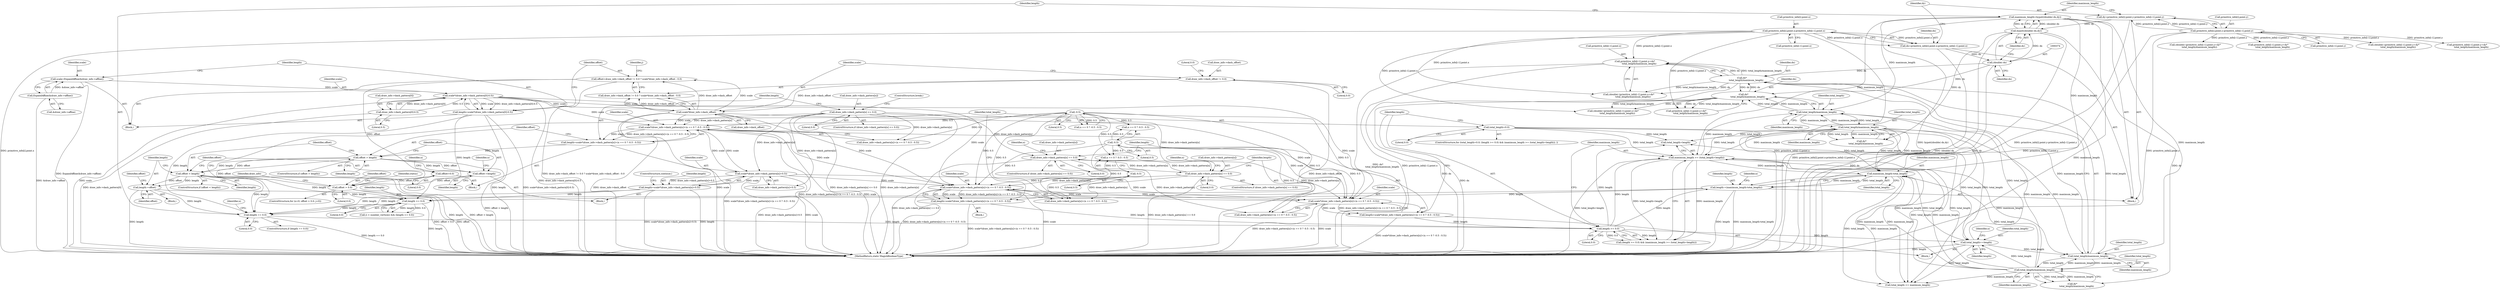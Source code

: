 digraph "0_ImageMagick_726812fa2fa7ce16bcf58f6e115f65427a1c0950_0@pointer" {
"1000453" [label="(Call,primitive_info[i-1].point.x+dx*\n            total_length/maximum_length)"];
"1000334" [label="(Call,primitive_info[i].point.x-primitive_info[i-1].point.x)"];
"1000463" [label="(Call,dx*\n            total_length/maximum_length)"];
"1000373" [label="(Call,(double) dx)"];
"1000332" [label="(Call,dx=primitive_info[i].point.x-primitive_info[i-1].point.x)"];
"1000538" [label="(Call,dx*\n            total_length/maximum_length)"];
"1000540" [label="(Call,total_length/maximum_length)"];
"1000426" [label="(Call,total_length+=length)"];
"1000417" [label="(Call,length >= 0.0)"];
"1000378" [label="(Call,length == 0.0)"];
"1000297" [label="(Call,length-=offset)"];
"1000293" [label="(Call,offset < length)"];
"1000271" [label="(Call,offset > length)"];
"1000237" [label="(Call,offset > 0.0)"];
"1000216" [label="(Call,offset=draw_info->dash_offset != 0.0 ? scale*draw_info->dash_offset : 0.0)"];
"1000224" [label="(Call,scale*draw_info->dash_offset)"];
"1000207" [label="(Call,scale*(draw_info->dash_pattern[0]-0.5))"];
"1000198" [label="(Call,scale=ExpandAffine(&draw_info->affine))"];
"1000200" [label="(Call,ExpandAffine(&draw_info->affine))"];
"1000209" [label="(Call,draw_info->dash_pattern[0]-0.5)"];
"1000219" [label="(Call,draw_info->dash_offset != 0.0)"];
"1000304" [label="(Call,offset=0.0)"];
"1000275" [label="(Call,offset-=length)"];
"1000253" [label="(Call,length=scale*(draw_info->dash_pattern[n]+(n == 0 ? -0.5 : 0.5)))"];
"1000255" [label="(Call,scale*(draw_info->dash_pattern[n]+(n == 0 ? -0.5 : 0.5)))"];
"1000282" [label="(Call,scale*(draw_info->dash_pattern[n]+0.5))"];
"1000245" [label="(Call,draw_info->dash_pattern[n] <= 0.0)"];
"1000267" [label="(Call,-0.5)"];
"1000280" [label="(Call,length=scale*(draw_info->dash_pattern[n]+0.5))"];
"1000326" [label="(Call,length >= 0.0)"];
"1000630" [label="(Call,length-=(maximum_length-total_length))"];
"1000632" [label="(Call,maximum_length-total_length)"];
"1000565" [label="(Call,total_length/maximum_length)"];
"1000420" [label="(Call,maximum_length >= (total_length+length))"];
"1000490" [label="(Call,total_length/maximum_length)"];
"1000465" [label="(Call,total_length/maximum_length)"];
"1000370" [label="(Call,maximum_length=hypot((double) dx,dy))"];
"1000372" [label="(Call,hypot((double) dx,dy))"];
"1000351" [label="(Call,dy=primitive_info[i].point.y-primitive_info[i-1].point.y)"];
"1000353" [label="(Call,primitive_info[i].point.y-primitive_info[i-1].point.y)"];
"1000413" [label="(Call,total_length=0.0)"];
"1000205" [label="(Call,length=scale*(draw_info->dash_pattern[0]-0.5))"];
"1000395" [label="(Call,length=scale*(draw_info->dash_pattern[n]+(n == 0 ? -0.5 : 0.5)))"];
"1000397" [label="(Call,scale*(draw_info->dash_pattern[n]+(n == 0 ? -0.5 : 0.5)))"];
"1000615" [label="(Call,scale*(draw_info->dash_pattern[n]+(n == 0 ? -0.5 : 0.5)))"];
"1000603" [label="(Call,draw_info->dash_pattern[n] == 0.0)"];
"1000385" [label="(Call,draw_info->dash_pattern[n] == 0.0)"];
"1000627" [label="(Call,-0.5)"];
"1000409" [label="(Call,-0.5)"];
"1000613" [label="(Call,length=scale*(draw_info->dash_pattern[n]+(n == 0 ? -0.5 : 0.5)))"];
"1000224" [label="(Call,scale*draw_info->dash_offset)"];
"1000283" [label="(Identifier,scale)"];
"1000465" [label="(Call,total_length/maximum_length)"];
"1000660" [label="(Call,total_length <= maximum_length)"];
"1000385" [label="(Call,draw_info->dash_pattern[n] == 0.0)"];
"1000226" [label="(Call,draw_info->dash_offset)"];
"1000275" [label="(Call,offset-=length)"];
"1000491" [label="(Identifier,total_length)"];
"1000279" [label="(Identifier,n)"];
"1000277" [label="(Identifier,length)"];
"1000420" [label="(Call,maximum_length >= (total_length+length))"];
"1000463" [label="(Call,dx*\n            total_length/maximum_length)"];
"1000252" [label="(ControlStructure,break;)"];
"1000416" [label="(Call,(length >= 0.0) && (maximum_length >= (total_length+length)))"];
"1000623" [label="(Call,n == 0 ? -0.5 : 0.5)"];
"1000492" [label="(Identifier,maximum_length)"];
"1000399" [label="(Call,draw_info->dash_pattern[n]+(n == 0 ? -0.5 : 0.5))"];
"1000386" [label="(Call,draw_info->dash_pattern[n])"];
"1000257" [label="(Call,draw_info->dash_pattern[n]+(n == 0 ? -0.5 : 0.5))"];
"1000335" [label="(Call,primitive_info[i].point.x)"];
"1000567" [label="(Identifier,maximum_length)"];
"1000630" [label="(Call,length-=(maximum_length-total_length))"];
"1000604" [label="(Call,draw_info->dash_pattern[n])"];
"1000417" [label="(Call,length >= 0.0)"];
"1000272" [label="(Identifier,offset)"];
"1000609" [label="(Literal,0.0)"];
"1000615" [label="(Call,scale*(draw_info->dash_pattern[n]+(n == 0 ? -0.5 : 0.5)))"];
"1000201" [label="(Call,&draw_info->affine)"];
"1000428" [label="(Identifier,length)"];
"1000375" [label="(Identifier,dx)"];
"1000233" [label="(ControlStructure,for (n=0; offset > 0.0; j=0))"];
"1000301" [label="(Identifier,offset)"];
"1000405" [label="(Call,n == 0 ? -0.5 : 0.5)"];
"1000432" [label="(Identifier,n)"];
"1000332" [label="(Call,dx=primitive_info[i].point.x-primitive_info[i-1].point.x)"];
"1000553" [label="(Call,primitive_info[i-1].point.y+dy*\n            total_length/maximum_length)"];
"1000371" [label="(Identifier,maximum_length)"];
"1000298" [label="(Identifier,length)"];
"1000297" [label="(Call,length-=offset)"];
"1000268" [label="(Literal,0.5)"];
"1000225" [label="(Identifier,scale)"];
"1000308" [label="(Identifier,n)"];
"1000426" [label="(Call,total_length+=length)"];
"1000246" [label="(Call,draw_info->dash_pattern[n])"];
"1000322" [label="(Call,(i < number_vertices) && (length >= 0.0))"];
"1000270" [label="(ControlStructure,if (offset > length))"];
"1000628" [label="(Literal,0.5)"];
"1000199" [label="(Identifier,scale)"];
"1000209" [label="(Call,draw_info->dash_pattern[0]-0.5)"];
"1000361" [label="(Call,primitive_info[i-1].point.y)"];
"1000526" [label="(Call,(double) (primitive_info[i-1].point.x+dx*\n            total_length/maximum_length))"];
"1000299" [label="(Identifier,offset)"];
"1000541" [label="(Identifier,total_length)"];
"1000542" [label="(Identifier,maximum_length)"];
"1000253" [label="(Call,length=scale*(draw_info->dash_pattern[n]+(n == 0 ? -0.5 : 0.5)))"];
"1000565" [label="(Call,total_length/maximum_length)"];
"1000632" [label="(Call,maximum_length-total_length)"];
"1000381" [label="(Block,)"];
"1000333" [label="(Identifier,dx)"];
"1000198" [label="(Call,scale=ExpandAffine(&draw_info->affine))"];
"1000105" [label="(Block,)"];
"1000418" [label="(Identifier,length)"];
"1000217" [label="(Identifier,offset)"];
"1000327" [label="(Identifier,length)"];
"1000415" [label="(Literal,0.0)"];
"1000419" [label="(Literal,0.0)"];
"1000410" [label="(Literal,0.5)"];
"1000229" [label="(Literal,0.0)"];
"1000376" [label="(Identifier,dy)"];
"1000384" [label="(ControlStructure,if (draw_info->dash_pattern[n] == 0.0))"];
"1000306" [label="(Literal,0.0)"];
"1000352" [label="(Identifier,dy)"];
"1000326" [label="(Call,length >= 0.0)"];
"1000245" [label="(Call,draw_info->dash_pattern[n] <= 0.0)"];
"1000282" [label="(Call,scale*(draw_info->dash_pattern[n]+0.5))"];
"1000284" [label="(Call,draw_info->dash_pattern[n]+0.5)"];
"1000412" [label="(ControlStructure,for (total_length=0.0; (length >= 0.0) && (maximum_length >= (total_length+length)); ))"];
"1000396" [label="(Identifier,length)"];
"1000334" [label="(Call,primitive_info[i].point.x-primitive_info[i-1].point.x)"];
"1000305" [label="(Identifier,offset)"];
"1000216" [label="(Call,offset=draw_info->dash_offset != 0.0 ? scale*draw_info->dash_offset : 0.0)"];
"1000427" [label="(Identifier,total_length)"];
"1000393" [label="(Identifier,n)"];
"1000634" [label="(Identifier,total_length)"];
"1000451" [label="(Call,(double) (primitive_info[i-1].point.x+dx*\n            total_length/maximum_length))"];
"1000540" [label="(Call,total_length/maximum_length)"];
"1000379" [label="(Identifier,length)"];
"1000263" [label="(Call,n == 0 ? -0.5 : 0.5)"];
"1000761" [label="(MethodReturn,static MagickBooleanType)"];
"1000267" [label="(Call,-0.5)"];
"1000613" [label="(Call,length=scale*(draw_info->dash_pattern[n]+(n == 0 ? -0.5 : 0.5)))"];
"1000409" [label="(Call,-0.5)"];
"1000254" [label="(Identifier,length)"];
"1000488" [label="(Call,dy*\n            total_length/maximum_length)"];
"1000476" [label="(Call,(double) (primitive_info[i-1].point.y+dy*\n            total_length/maximum_length))"];
"1000291" [label="(ControlStructure,continue;)"];
"1000200" [label="(Call,ExpandAffine(&draw_info->affine))"];
"1000627" [label="(Call,-0.5)"];
"1000383" [label="(Identifier,n)"];
"1000342" [label="(Call,primitive_info[i-1].point.x)"];
"1000380" [label="(Literal,0.0)"];
"1000638" [label="(Identifier,n)"];
"1000292" [label="(ControlStructure,if (offset < length))"];
"1000377" [label="(ControlStructure,if (length == 0.0))"];
"1000248" [label="(Identifier,draw_info)"];
"1000244" [label="(ControlStructure,if (draw_info->dash_pattern[n] <= 0.0))"];
"1000478" [label="(Call,primitive_info[i-1].point.y+dy*\n            total_length/maximum_length)"];
"1000614" [label="(Identifier,length)"];
"1000351" [label="(Call,dy=primitive_info[i].point.y-primitive_info[i-1].point.y)"];
"1000490" [label="(Call,total_length/maximum_length)"];
"1000271" [label="(Call,offset > length)"];
"1000238" [label="(Identifier,offset)"];
"1000538" [label="(Call,dx*\n            total_length/maximum_length)"];
"1000539" [label="(Identifier,dx)"];
"1000293" [label="(Call,offset < length)"];
"1000223" [label="(Literal,0.0)"];
"1000304" [label="(Call,offset=0.0)"];
"1000633" [label="(Identifier,maximum_length)"];
"1000617" [label="(Call,draw_info->dash_pattern[n]+(n == 0 ? -0.5 : 0.5))"];
"1000467" [label="(Identifier,maximum_length)"];
"1000563" [label="(Call,dy*\n            total_length/maximum_length)"];
"1000602" [label="(ControlStructure,if (draw_info->dash_pattern[n] == 0.0))"];
"1000276" [label="(Identifier,offset)"];
"1000207" [label="(Call,scale*(draw_info->dash_pattern[0]-0.5))"];
"1000391" [label="(Literal,0.0)"];
"1000414" [label="(Identifier,total_length)"];
"1000603" [label="(Call,draw_info->dash_pattern[n] == 0.0)"];
"1000255" [label="(Call,scale*(draw_info->dash_pattern[n]+(n == 0 ? -0.5 : 0.5)))"];
"1000294" [label="(Identifier,offset)"];
"1000464" [label="(Identifier,dx)"];
"1000378" [label="(Call,length == 0.0)"];
"1000239" [label="(Literal,0.0)"];
"1000280" [label="(Call,length=scale*(draw_info->dash_pattern[n]+0.5))"];
"1000372" [label="(Call,hypot((double) dx,dy))"];
"1000220" [label="(Call,draw_info->dash_offset)"];
"1000454" [label="(Call,primitive_info[i-1].point.x)"];
"1000218" [label="(Call,draw_info->dash_offset != 0.0 ? scale*draw_info->dash_offset : 0.0)"];
"1000210" [label="(Call,draw_info->dash_pattern[0])"];
"1000295" [label="(Identifier,length)"];
"1000296" [label="(Block,)"];
"1000354" [label="(Call,primitive_info[i].point.y)"];
"1000251" [label="(Literal,0.0)"];
"1000453" [label="(Call,primitive_info[i-1].point.x+dx*\n            total_length/maximum_length)"];
"1000219" [label="(Call,draw_info->dash_offset != 0.0)"];
"1000256" [label="(Identifier,scale)"];
"1000395" [label="(Call,length=scale*(draw_info->dash_pattern[n]+(n == 0 ? -0.5 : 0.5)))"];
"1000397" [label="(Call,scale*(draw_info->dash_pattern[n]+(n == 0 ? -0.5 : 0.5)))"];
"1000281" [label="(Identifier,length)"];
"1000205" [label="(Call,length=scale*(draw_info->dash_pattern[0]-0.5))"];
"1000566" [label="(Identifier,total_length)"];
"1000328" [label="(Literal,0.0)"];
"1000466" [label="(Identifier,total_length)"];
"1000611" [label="(Identifier,n)"];
"1000370" [label="(Call,maximum_length=hypot((double) dx,dy))"];
"1000413" [label="(Call,total_length=0.0)"];
"1000273" [label="(Identifier,length)"];
"1000528" [label="(Call,primitive_info[i-1].point.x+dx*\n            total_length/maximum_length)"];
"1000616" [label="(Identifier,scale)"];
"1000425" [label="(Block,)"];
"1000231" [label="(Identifier,j)"];
"1000373" [label="(Call,(double) dx)"];
"1000215" [label="(Literal,0.5)"];
"1000237" [label="(Call,offset > 0.0)"];
"1000206" [label="(Identifier,length)"];
"1000331" [label="(Block,)"];
"1000551" [label="(Call,(double) (primitive_info[i-1].point.y+dy*\n            total_length/maximum_length))"];
"1000243" [label="(Block,)"];
"1000631" [label="(Identifier,length)"];
"1000421" [label="(Identifier,maximum_length)"];
"1000398" [label="(Identifier,scale)"];
"1000422" [label="(Call,total_length+length)"];
"1000208" [label="(Identifier,scale)"];
"1000353" [label="(Call,primitive_info[i].point.y-primitive_info[i-1].point.y)"];
"1000274" [label="(Block,)"];
"1000310" [label="(Identifier,status)"];
"1000453" -> "1000451"  [label="AST: "];
"1000453" -> "1000463"  [label="CFG: "];
"1000454" -> "1000453"  [label="AST: "];
"1000463" -> "1000453"  [label="AST: "];
"1000451" -> "1000453"  [label="CFG: "];
"1000453" -> "1000761"  [label="DDG: dx*\n            total_length/maximum_length"];
"1000453" -> "1000761"  [label="DDG: primitive_info[i-1].point.x"];
"1000334" -> "1000453"  [label="DDG: primitive_info[i-1].point.x"];
"1000463" -> "1000453"  [label="DDG: dx"];
"1000463" -> "1000453"  [label="DDG: total_length/maximum_length"];
"1000334" -> "1000332"  [label="AST: "];
"1000334" -> "1000342"  [label="CFG: "];
"1000335" -> "1000334"  [label="AST: "];
"1000342" -> "1000334"  [label="AST: "];
"1000332" -> "1000334"  [label="CFG: "];
"1000334" -> "1000761"  [label="DDG: primitive_info[i-1].point.x"];
"1000334" -> "1000761"  [label="DDG: primitive_info[i].point.x"];
"1000334" -> "1000332"  [label="DDG: primitive_info[i].point.x"];
"1000334" -> "1000332"  [label="DDG: primitive_info[i-1].point.x"];
"1000334" -> "1000451"  [label="DDG: primitive_info[i-1].point.x"];
"1000334" -> "1000526"  [label="DDG: primitive_info[i-1].point.x"];
"1000334" -> "1000528"  [label="DDG: primitive_info[i-1].point.x"];
"1000463" -> "1000465"  [label="CFG: "];
"1000464" -> "1000463"  [label="AST: "];
"1000465" -> "1000463"  [label="AST: "];
"1000463" -> "1000761"  [label="DDG: dx"];
"1000463" -> "1000451"  [label="DDG: dx"];
"1000463" -> "1000451"  [label="DDG: total_length/maximum_length"];
"1000373" -> "1000463"  [label="DDG: dx"];
"1000538" -> "1000463"  [label="DDG: dx"];
"1000465" -> "1000463"  [label="DDG: total_length"];
"1000465" -> "1000463"  [label="DDG: maximum_length"];
"1000463" -> "1000538"  [label="DDG: dx"];
"1000373" -> "1000372"  [label="AST: "];
"1000373" -> "1000375"  [label="CFG: "];
"1000374" -> "1000373"  [label="AST: "];
"1000375" -> "1000373"  [label="AST: "];
"1000376" -> "1000373"  [label="CFG: "];
"1000373" -> "1000761"  [label="DDG: dx"];
"1000373" -> "1000372"  [label="DDG: dx"];
"1000332" -> "1000373"  [label="DDG: dx"];
"1000373" -> "1000538"  [label="DDG: dx"];
"1000332" -> "1000331"  [label="AST: "];
"1000333" -> "1000332"  [label="AST: "];
"1000352" -> "1000332"  [label="CFG: "];
"1000332" -> "1000761"  [label="DDG: primitive_info[i].point.x-primitive_info[i-1].point.x"];
"1000538" -> "1000528"  [label="AST: "];
"1000538" -> "1000540"  [label="CFG: "];
"1000539" -> "1000538"  [label="AST: "];
"1000540" -> "1000538"  [label="AST: "];
"1000528" -> "1000538"  [label="CFG: "];
"1000538" -> "1000761"  [label="DDG: dx"];
"1000538" -> "1000526"  [label="DDG: dx"];
"1000538" -> "1000526"  [label="DDG: total_length/maximum_length"];
"1000538" -> "1000528"  [label="DDG: dx"];
"1000538" -> "1000528"  [label="DDG: total_length/maximum_length"];
"1000540" -> "1000538"  [label="DDG: total_length"];
"1000540" -> "1000538"  [label="DDG: maximum_length"];
"1000540" -> "1000542"  [label="CFG: "];
"1000541" -> "1000540"  [label="AST: "];
"1000542" -> "1000540"  [label="AST: "];
"1000426" -> "1000540"  [label="DDG: total_length"];
"1000565" -> "1000540"  [label="DDG: maximum_length"];
"1000420" -> "1000540"  [label="DDG: maximum_length"];
"1000490" -> "1000540"  [label="DDG: maximum_length"];
"1000370" -> "1000540"  [label="DDG: maximum_length"];
"1000540" -> "1000565"  [label="DDG: total_length"];
"1000540" -> "1000565"  [label="DDG: maximum_length"];
"1000426" -> "1000425"  [label="AST: "];
"1000426" -> "1000428"  [label="CFG: "];
"1000427" -> "1000426"  [label="AST: "];
"1000428" -> "1000426"  [label="AST: "];
"1000432" -> "1000426"  [label="CFG: "];
"1000426" -> "1000761"  [label="DDG: length"];
"1000417" -> "1000426"  [label="DDG: length"];
"1000565" -> "1000426"  [label="DDG: total_length"];
"1000413" -> "1000426"  [label="DDG: total_length"];
"1000490" -> "1000426"  [label="DDG: total_length"];
"1000426" -> "1000465"  [label="DDG: total_length"];
"1000426" -> "1000632"  [label="DDG: total_length"];
"1000426" -> "1000660"  [label="DDG: total_length"];
"1000417" -> "1000416"  [label="AST: "];
"1000417" -> "1000419"  [label="CFG: "];
"1000418" -> "1000417"  [label="AST: "];
"1000419" -> "1000417"  [label="AST: "];
"1000421" -> "1000417"  [label="CFG: "];
"1000416" -> "1000417"  [label="CFG: "];
"1000417" -> "1000416"  [label="DDG: length"];
"1000417" -> "1000416"  [label="DDG: 0.0"];
"1000378" -> "1000417"  [label="DDG: length"];
"1000395" -> "1000417"  [label="DDG: length"];
"1000613" -> "1000417"  [label="DDG: length"];
"1000417" -> "1000420"  [label="DDG: length"];
"1000417" -> "1000422"  [label="DDG: length"];
"1000417" -> "1000630"  [label="DDG: length"];
"1000378" -> "1000377"  [label="AST: "];
"1000378" -> "1000380"  [label="CFG: "];
"1000379" -> "1000378"  [label="AST: "];
"1000380" -> "1000378"  [label="AST: "];
"1000383" -> "1000378"  [label="CFG: "];
"1000414" -> "1000378"  [label="CFG: "];
"1000378" -> "1000761"  [label="DDG: length == 0.0"];
"1000297" -> "1000378"  [label="DDG: length"];
"1000293" -> "1000378"  [label="DDG: length"];
"1000280" -> "1000378"  [label="DDG: length"];
"1000326" -> "1000378"  [label="DDG: length"];
"1000630" -> "1000378"  [label="DDG: length"];
"1000205" -> "1000378"  [label="DDG: length"];
"1000297" -> "1000296"  [label="AST: "];
"1000297" -> "1000299"  [label="CFG: "];
"1000298" -> "1000297"  [label="AST: "];
"1000299" -> "1000297"  [label="AST: "];
"1000301" -> "1000297"  [label="CFG: "];
"1000297" -> "1000761"  [label="DDG: length"];
"1000293" -> "1000297"  [label="DDG: offset"];
"1000293" -> "1000297"  [label="DDG: length"];
"1000297" -> "1000326"  [label="DDG: length"];
"1000293" -> "1000292"  [label="AST: "];
"1000293" -> "1000295"  [label="CFG: "];
"1000294" -> "1000293"  [label="AST: "];
"1000295" -> "1000293"  [label="AST: "];
"1000298" -> "1000293"  [label="CFG: "];
"1000305" -> "1000293"  [label="CFG: "];
"1000293" -> "1000761"  [label="DDG: offset < length"];
"1000293" -> "1000761"  [label="DDG: length"];
"1000271" -> "1000293"  [label="DDG: offset"];
"1000271" -> "1000293"  [label="DDG: length"];
"1000293" -> "1000326"  [label="DDG: length"];
"1000271" -> "1000270"  [label="AST: "];
"1000271" -> "1000273"  [label="CFG: "];
"1000272" -> "1000271"  [label="AST: "];
"1000273" -> "1000271"  [label="AST: "];
"1000276" -> "1000271"  [label="CFG: "];
"1000294" -> "1000271"  [label="CFG: "];
"1000271" -> "1000761"  [label="DDG: offset > length"];
"1000237" -> "1000271"  [label="DDG: offset"];
"1000253" -> "1000271"  [label="DDG: length"];
"1000271" -> "1000275"  [label="DDG: length"];
"1000271" -> "1000275"  [label="DDG: offset"];
"1000237" -> "1000233"  [label="AST: "];
"1000237" -> "1000239"  [label="CFG: "];
"1000238" -> "1000237"  [label="AST: "];
"1000239" -> "1000237"  [label="AST: "];
"1000248" -> "1000237"  [label="CFG: "];
"1000310" -> "1000237"  [label="CFG: "];
"1000237" -> "1000761"  [label="DDG: offset > 0.0"];
"1000237" -> "1000761"  [label="DDG: offset"];
"1000216" -> "1000237"  [label="DDG: offset"];
"1000304" -> "1000237"  [label="DDG: offset"];
"1000275" -> "1000237"  [label="DDG: offset"];
"1000216" -> "1000105"  [label="AST: "];
"1000216" -> "1000218"  [label="CFG: "];
"1000217" -> "1000216"  [label="AST: "];
"1000218" -> "1000216"  [label="AST: "];
"1000231" -> "1000216"  [label="CFG: "];
"1000216" -> "1000761"  [label="DDG: draw_info->dash_offset != 0.0 ? scale*draw_info->dash_offset : 0.0"];
"1000224" -> "1000216"  [label="DDG: scale"];
"1000224" -> "1000216"  [label="DDG: draw_info->dash_offset"];
"1000224" -> "1000218"  [label="AST: "];
"1000224" -> "1000226"  [label="CFG: "];
"1000225" -> "1000224"  [label="AST: "];
"1000226" -> "1000224"  [label="AST: "];
"1000218" -> "1000224"  [label="CFG: "];
"1000224" -> "1000761"  [label="DDG: scale"];
"1000224" -> "1000761"  [label="DDG: draw_info->dash_offset"];
"1000224" -> "1000218"  [label="DDG: scale"];
"1000224" -> "1000218"  [label="DDG: draw_info->dash_offset"];
"1000207" -> "1000224"  [label="DDG: scale"];
"1000219" -> "1000224"  [label="DDG: draw_info->dash_offset"];
"1000224" -> "1000255"  [label="DDG: scale"];
"1000224" -> "1000397"  [label="DDG: scale"];
"1000224" -> "1000615"  [label="DDG: scale"];
"1000207" -> "1000205"  [label="AST: "];
"1000207" -> "1000209"  [label="CFG: "];
"1000208" -> "1000207"  [label="AST: "];
"1000209" -> "1000207"  [label="AST: "];
"1000205" -> "1000207"  [label="CFG: "];
"1000207" -> "1000761"  [label="DDG: draw_info->dash_pattern[0]-0.5"];
"1000207" -> "1000761"  [label="DDG: scale"];
"1000207" -> "1000205"  [label="DDG: scale"];
"1000207" -> "1000205"  [label="DDG: draw_info->dash_pattern[0]-0.5"];
"1000198" -> "1000207"  [label="DDG: scale"];
"1000209" -> "1000207"  [label="DDG: draw_info->dash_pattern[0]"];
"1000209" -> "1000207"  [label="DDG: 0.5"];
"1000207" -> "1000255"  [label="DDG: scale"];
"1000207" -> "1000397"  [label="DDG: scale"];
"1000207" -> "1000615"  [label="DDG: scale"];
"1000198" -> "1000105"  [label="AST: "];
"1000198" -> "1000200"  [label="CFG: "];
"1000199" -> "1000198"  [label="AST: "];
"1000200" -> "1000198"  [label="AST: "];
"1000206" -> "1000198"  [label="CFG: "];
"1000198" -> "1000761"  [label="DDG: ExpandAffine(&draw_info->affine)"];
"1000200" -> "1000198"  [label="DDG: &draw_info->affine"];
"1000200" -> "1000201"  [label="CFG: "];
"1000201" -> "1000200"  [label="AST: "];
"1000200" -> "1000761"  [label="DDG: &draw_info->affine"];
"1000209" -> "1000215"  [label="CFG: "];
"1000210" -> "1000209"  [label="AST: "];
"1000215" -> "1000209"  [label="AST: "];
"1000209" -> "1000761"  [label="DDG: draw_info->dash_pattern[0]"];
"1000219" -> "1000218"  [label="AST: "];
"1000219" -> "1000223"  [label="CFG: "];
"1000220" -> "1000219"  [label="AST: "];
"1000223" -> "1000219"  [label="AST: "];
"1000225" -> "1000219"  [label="CFG: "];
"1000229" -> "1000219"  [label="CFG: "];
"1000219" -> "1000761"  [label="DDG: draw_info->dash_offset"];
"1000304" -> "1000243"  [label="AST: "];
"1000304" -> "1000306"  [label="CFG: "];
"1000305" -> "1000304"  [label="AST: "];
"1000306" -> "1000304"  [label="AST: "];
"1000308" -> "1000304"  [label="CFG: "];
"1000275" -> "1000274"  [label="AST: "];
"1000275" -> "1000277"  [label="CFG: "];
"1000276" -> "1000275"  [label="AST: "];
"1000277" -> "1000275"  [label="AST: "];
"1000279" -> "1000275"  [label="CFG: "];
"1000253" -> "1000243"  [label="AST: "];
"1000253" -> "1000255"  [label="CFG: "];
"1000254" -> "1000253"  [label="AST: "];
"1000255" -> "1000253"  [label="AST: "];
"1000272" -> "1000253"  [label="CFG: "];
"1000253" -> "1000761"  [label="DDG: scale*(draw_info->dash_pattern[n]+(n == 0 ? -0.5 : 0.5))"];
"1000255" -> "1000253"  [label="DDG: scale"];
"1000255" -> "1000253"  [label="DDG: draw_info->dash_pattern[n]+(n == 0 ? -0.5 : 0.5)"];
"1000255" -> "1000257"  [label="CFG: "];
"1000256" -> "1000255"  [label="AST: "];
"1000257" -> "1000255"  [label="AST: "];
"1000255" -> "1000761"  [label="DDG: draw_info->dash_pattern[n]+(n == 0 ? -0.5 : 0.5)"];
"1000255" -> "1000761"  [label="DDG: scale"];
"1000282" -> "1000255"  [label="DDG: scale"];
"1000245" -> "1000255"  [label="DDG: draw_info->dash_pattern[n]"];
"1000267" -> "1000255"  [label="DDG: 0.5"];
"1000255" -> "1000282"  [label="DDG: scale"];
"1000255" -> "1000397"  [label="DDG: scale"];
"1000255" -> "1000615"  [label="DDG: scale"];
"1000282" -> "1000280"  [label="AST: "];
"1000282" -> "1000284"  [label="CFG: "];
"1000283" -> "1000282"  [label="AST: "];
"1000284" -> "1000282"  [label="AST: "];
"1000280" -> "1000282"  [label="CFG: "];
"1000282" -> "1000761"  [label="DDG: draw_info->dash_pattern[n]+0.5"];
"1000282" -> "1000761"  [label="DDG: scale"];
"1000282" -> "1000280"  [label="DDG: scale"];
"1000282" -> "1000280"  [label="DDG: draw_info->dash_pattern[n]+0.5"];
"1000245" -> "1000282"  [label="DDG: draw_info->dash_pattern[n]"];
"1000282" -> "1000397"  [label="DDG: scale"];
"1000282" -> "1000615"  [label="DDG: scale"];
"1000245" -> "1000244"  [label="AST: "];
"1000245" -> "1000251"  [label="CFG: "];
"1000246" -> "1000245"  [label="AST: "];
"1000251" -> "1000245"  [label="AST: "];
"1000252" -> "1000245"  [label="CFG: "];
"1000254" -> "1000245"  [label="CFG: "];
"1000245" -> "1000761"  [label="DDG: draw_info->dash_pattern[n] <= 0.0"];
"1000245" -> "1000761"  [label="DDG: draw_info->dash_pattern[n]"];
"1000245" -> "1000257"  [label="DDG: draw_info->dash_pattern[n]"];
"1000245" -> "1000284"  [label="DDG: draw_info->dash_pattern[n]"];
"1000245" -> "1000385"  [label="DDG: draw_info->dash_pattern[n]"];
"1000245" -> "1000603"  [label="DDG: draw_info->dash_pattern[n]"];
"1000267" -> "1000263"  [label="AST: "];
"1000267" -> "1000268"  [label="CFG: "];
"1000268" -> "1000267"  [label="AST: "];
"1000263" -> "1000267"  [label="CFG: "];
"1000267" -> "1000257"  [label="DDG: 0.5"];
"1000267" -> "1000263"  [label="DDG: 0.5"];
"1000267" -> "1000397"  [label="DDG: 0.5"];
"1000267" -> "1000399"  [label="DDG: 0.5"];
"1000267" -> "1000405"  [label="DDG: 0.5"];
"1000267" -> "1000615"  [label="DDG: 0.5"];
"1000267" -> "1000617"  [label="DDG: 0.5"];
"1000267" -> "1000623"  [label="DDG: 0.5"];
"1000280" -> "1000274"  [label="AST: "];
"1000281" -> "1000280"  [label="AST: "];
"1000291" -> "1000280"  [label="CFG: "];
"1000280" -> "1000761"  [label="DDG: scale*(draw_info->dash_pattern[n]+0.5)"];
"1000280" -> "1000761"  [label="DDG: length"];
"1000280" -> "1000326"  [label="DDG: length"];
"1000326" -> "1000322"  [label="AST: "];
"1000326" -> "1000328"  [label="CFG: "];
"1000327" -> "1000326"  [label="AST: "];
"1000328" -> "1000326"  [label="AST: "];
"1000322" -> "1000326"  [label="CFG: "];
"1000326" -> "1000761"  [label="DDG: length"];
"1000326" -> "1000322"  [label="DDG: length"];
"1000326" -> "1000322"  [label="DDG: 0.0"];
"1000630" -> "1000326"  [label="DDG: length"];
"1000205" -> "1000326"  [label="DDG: length"];
"1000630" -> "1000331"  [label="AST: "];
"1000630" -> "1000632"  [label="CFG: "];
"1000631" -> "1000630"  [label="AST: "];
"1000632" -> "1000630"  [label="AST: "];
"1000638" -> "1000630"  [label="CFG: "];
"1000630" -> "1000761"  [label="DDG: maximum_length-total_length"];
"1000630" -> "1000761"  [label="DDG: length"];
"1000632" -> "1000630"  [label="DDG: maximum_length"];
"1000632" -> "1000630"  [label="DDG: total_length"];
"1000632" -> "1000634"  [label="CFG: "];
"1000633" -> "1000632"  [label="AST: "];
"1000634" -> "1000632"  [label="AST: "];
"1000565" -> "1000632"  [label="DDG: maximum_length"];
"1000565" -> "1000632"  [label="DDG: total_length"];
"1000420" -> "1000632"  [label="DDG: maximum_length"];
"1000490" -> "1000632"  [label="DDG: maximum_length"];
"1000490" -> "1000632"  [label="DDG: total_length"];
"1000370" -> "1000632"  [label="DDG: maximum_length"];
"1000413" -> "1000632"  [label="DDG: total_length"];
"1000632" -> "1000660"  [label="DDG: total_length"];
"1000632" -> "1000660"  [label="DDG: maximum_length"];
"1000565" -> "1000563"  [label="AST: "];
"1000565" -> "1000567"  [label="CFG: "];
"1000566" -> "1000565"  [label="AST: "];
"1000567" -> "1000565"  [label="AST: "];
"1000563" -> "1000565"  [label="CFG: "];
"1000565" -> "1000420"  [label="DDG: maximum_length"];
"1000565" -> "1000420"  [label="DDG: total_length"];
"1000565" -> "1000422"  [label="DDG: total_length"];
"1000565" -> "1000465"  [label="DDG: maximum_length"];
"1000565" -> "1000563"  [label="DDG: total_length"];
"1000565" -> "1000563"  [label="DDG: maximum_length"];
"1000565" -> "1000660"  [label="DDG: maximum_length"];
"1000420" -> "1000416"  [label="AST: "];
"1000420" -> "1000422"  [label="CFG: "];
"1000421" -> "1000420"  [label="AST: "];
"1000422" -> "1000420"  [label="AST: "];
"1000416" -> "1000420"  [label="CFG: "];
"1000420" -> "1000761"  [label="DDG: total_length+length"];
"1000420" -> "1000416"  [label="DDG: maximum_length"];
"1000420" -> "1000416"  [label="DDG: total_length+length"];
"1000490" -> "1000420"  [label="DDG: maximum_length"];
"1000490" -> "1000420"  [label="DDG: total_length"];
"1000370" -> "1000420"  [label="DDG: maximum_length"];
"1000413" -> "1000420"  [label="DDG: total_length"];
"1000420" -> "1000465"  [label="DDG: maximum_length"];
"1000420" -> "1000660"  [label="DDG: maximum_length"];
"1000490" -> "1000488"  [label="AST: "];
"1000490" -> "1000492"  [label="CFG: "];
"1000491" -> "1000490"  [label="AST: "];
"1000492" -> "1000490"  [label="AST: "];
"1000488" -> "1000490"  [label="CFG: "];
"1000490" -> "1000422"  [label="DDG: total_length"];
"1000490" -> "1000465"  [label="DDG: maximum_length"];
"1000490" -> "1000488"  [label="DDG: total_length"];
"1000490" -> "1000488"  [label="DDG: maximum_length"];
"1000465" -> "1000490"  [label="DDG: total_length"];
"1000465" -> "1000490"  [label="DDG: maximum_length"];
"1000490" -> "1000660"  [label="DDG: maximum_length"];
"1000465" -> "1000467"  [label="CFG: "];
"1000466" -> "1000465"  [label="AST: "];
"1000467" -> "1000465"  [label="AST: "];
"1000370" -> "1000465"  [label="DDG: maximum_length"];
"1000370" -> "1000331"  [label="AST: "];
"1000370" -> "1000372"  [label="CFG: "];
"1000371" -> "1000370"  [label="AST: "];
"1000372" -> "1000370"  [label="AST: "];
"1000379" -> "1000370"  [label="CFG: "];
"1000370" -> "1000761"  [label="DDG: hypot((double) dx,dy)"];
"1000372" -> "1000370"  [label="DDG: (double) dx"];
"1000372" -> "1000370"  [label="DDG: dy"];
"1000370" -> "1000660"  [label="DDG: maximum_length"];
"1000372" -> "1000376"  [label="CFG: "];
"1000376" -> "1000372"  [label="AST: "];
"1000372" -> "1000761"  [label="DDG: dy"];
"1000372" -> "1000761"  [label="DDG: (double) dx"];
"1000351" -> "1000372"  [label="DDG: dy"];
"1000372" -> "1000488"  [label="DDG: dy"];
"1000372" -> "1000563"  [label="DDG: dy"];
"1000351" -> "1000331"  [label="AST: "];
"1000351" -> "1000353"  [label="CFG: "];
"1000352" -> "1000351"  [label="AST: "];
"1000353" -> "1000351"  [label="AST: "];
"1000371" -> "1000351"  [label="CFG: "];
"1000351" -> "1000761"  [label="DDG: primitive_info[i].point.y-primitive_info[i-1].point.y"];
"1000353" -> "1000351"  [label="DDG: primitive_info[i].point.y"];
"1000353" -> "1000351"  [label="DDG: primitive_info[i-1].point.y"];
"1000353" -> "1000361"  [label="CFG: "];
"1000354" -> "1000353"  [label="AST: "];
"1000361" -> "1000353"  [label="AST: "];
"1000353" -> "1000761"  [label="DDG: primitive_info[i-1].point.y"];
"1000353" -> "1000761"  [label="DDG: primitive_info[i].point.y"];
"1000353" -> "1000476"  [label="DDG: primitive_info[i-1].point.y"];
"1000353" -> "1000478"  [label="DDG: primitive_info[i-1].point.y"];
"1000353" -> "1000551"  [label="DDG: primitive_info[i-1].point.y"];
"1000353" -> "1000553"  [label="DDG: primitive_info[i-1].point.y"];
"1000413" -> "1000412"  [label="AST: "];
"1000413" -> "1000415"  [label="CFG: "];
"1000414" -> "1000413"  [label="AST: "];
"1000415" -> "1000413"  [label="AST: "];
"1000418" -> "1000413"  [label="CFG: "];
"1000413" -> "1000422"  [label="DDG: total_length"];
"1000205" -> "1000105"  [label="AST: "];
"1000206" -> "1000205"  [label="AST: "];
"1000217" -> "1000205"  [label="CFG: "];
"1000205" -> "1000761"  [label="DDG: length"];
"1000205" -> "1000761"  [label="DDG: scale*(draw_info->dash_pattern[0]-0.5)"];
"1000395" -> "1000381"  [label="AST: "];
"1000395" -> "1000397"  [label="CFG: "];
"1000396" -> "1000395"  [label="AST: "];
"1000397" -> "1000395"  [label="AST: "];
"1000414" -> "1000395"  [label="CFG: "];
"1000395" -> "1000761"  [label="DDG: scale*(draw_info->dash_pattern[n]+(n == 0 ? -0.5 : 0.5))"];
"1000397" -> "1000395"  [label="DDG: scale"];
"1000397" -> "1000395"  [label="DDG: draw_info->dash_pattern[n]+(n == 0 ? -0.5 : 0.5)"];
"1000397" -> "1000399"  [label="CFG: "];
"1000398" -> "1000397"  [label="AST: "];
"1000399" -> "1000397"  [label="AST: "];
"1000397" -> "1000761"  [label="DDG: scale"];
"1000397" -> "1000761"  [label="DDG: draw_info->dash_pattern[n]+(n == 0 ? -0.5 : 0.5)"];
"1000615" -> "1000397"  [label="DDG: scale"];
"1000385" -> "1000397"  [label="DDG: draw_info->dash_pattern[n]"];
"1000409" -> "1000397"  [label="DDG: 0.5"];
"1000627" -> "1000397"  [label="DDG: 0.5"];
"1000397" -> "1000615"  [label="DDG: scale"];
"1000615" -> "1000613"  [label="AST: "];
"1000615" -> "1000617"  [label="CFG: "];
"1000616" -> "1000615"  [label="AST: "];
"1000617" -> "1000615"  [label="AST: "];
"1000613" -> "1000615"  [label="CFG: "];
"1000615" -> "1000761"  [label="DDG: draw_info->dash_pattern[n]+(n == 0 ? -0.5 : 0.5)"];
"1000615" -> "1000761"  [label="DDG: scale"];
"1000615" -> "1000613"  [label="DDG: scale"];
"1000615" -> "1000613"  [label="DDG: draw_info->dash_pattern[n]+(n == 0 ? -0.5 : 0.5)"];
"1000603" -> "1000615"  [label="DDG: draw_info->dash_pattern[n]"];
"1000627" -> "1000615"  [label="DDG: 0.5"];
"1000603" -> "1000602"  [label="AST: "];
"1000603" -> "1000609"  [label="CFG: "];
"1000604" -> "1000603"  [label="AST: "];
"1000609" -> "1000603"  [label="AST: "];
"1000611" -> "1000603"  [label="CFG: "];
"1000614" -> "1000603"  [label="CFG: "];
"1000603" -> "1000761"  [label="DDG: draw_info->dash_pattern[n] == 0.0"];
"1000603" -> "1000385"  [label="DDG: draw_info->dash_pattern[n]"];
"1000385" -> "1000603"  [label="DDG: draw_info->dash_pattern[n]"];
"1000603" -> "1000617"  [label="DDG: draw_info->dash_pattern[n]"];
"1000385" -> "1000384"  [label="AST: "];
"1000385" -> "1000391"  [label="CFG: "];
"1000386" -> "1000385"  [label="AST: "];
"1000391" -> "1000385"  [label="AST: "];
"1000393" -> "1000385"  [label="CFG: "];
"1000396" -> "1000385"  [label="CFG: "];
"1000385" -> "1000761"  [label="DDG: draw_info->dash_pattern[n] == 0.0"];
"1000385" -> "1000399"  [label="DDG: draw_info->dash_pattern[n]"];
"1000627" -> "1000623"  [label="AST: "];
"1000627" -> "1000628"  [label="CFG: "];
"1000628" -> "1000627"  [label="AST: "];
"1000623" -> "1000627"  [label="CFG: "];
"1000627" -> "1000399"  [label="DDG: 0.5"];
"1000627" -> "1000405"  [label="DDG: 0.5"];
"1000627" -> "1000617"  [label="DDG: 0.5"];
"1000627" -> "1000623"  [label="DDG: 0.5"];
"1000409" -> "1000405"  [label="AST: "];
"1000409" -> "1000410"  [label="CFG: "];
"1000410" -> "1000409"  [label="AST: "];
"1000405" -> "1000409"  [label="CFG: "];
"1000409" -> "1000399"  [label="DDG: 0.5"];
"1000409" -> "1000405"  [label="DDG: 0.5"];
"1000613" -> "1000425"  [label="AST: "];
"1000614" -> "1000613"  [label="AST: "];
"1000418" -> "1000613"  [label="CFG: "];
"1000613" -> "1000761"  [label="DDG: scale*(draw_info->dash_pattern[n]+(n == 0 ? -0.5 : 0.5))"];
}
